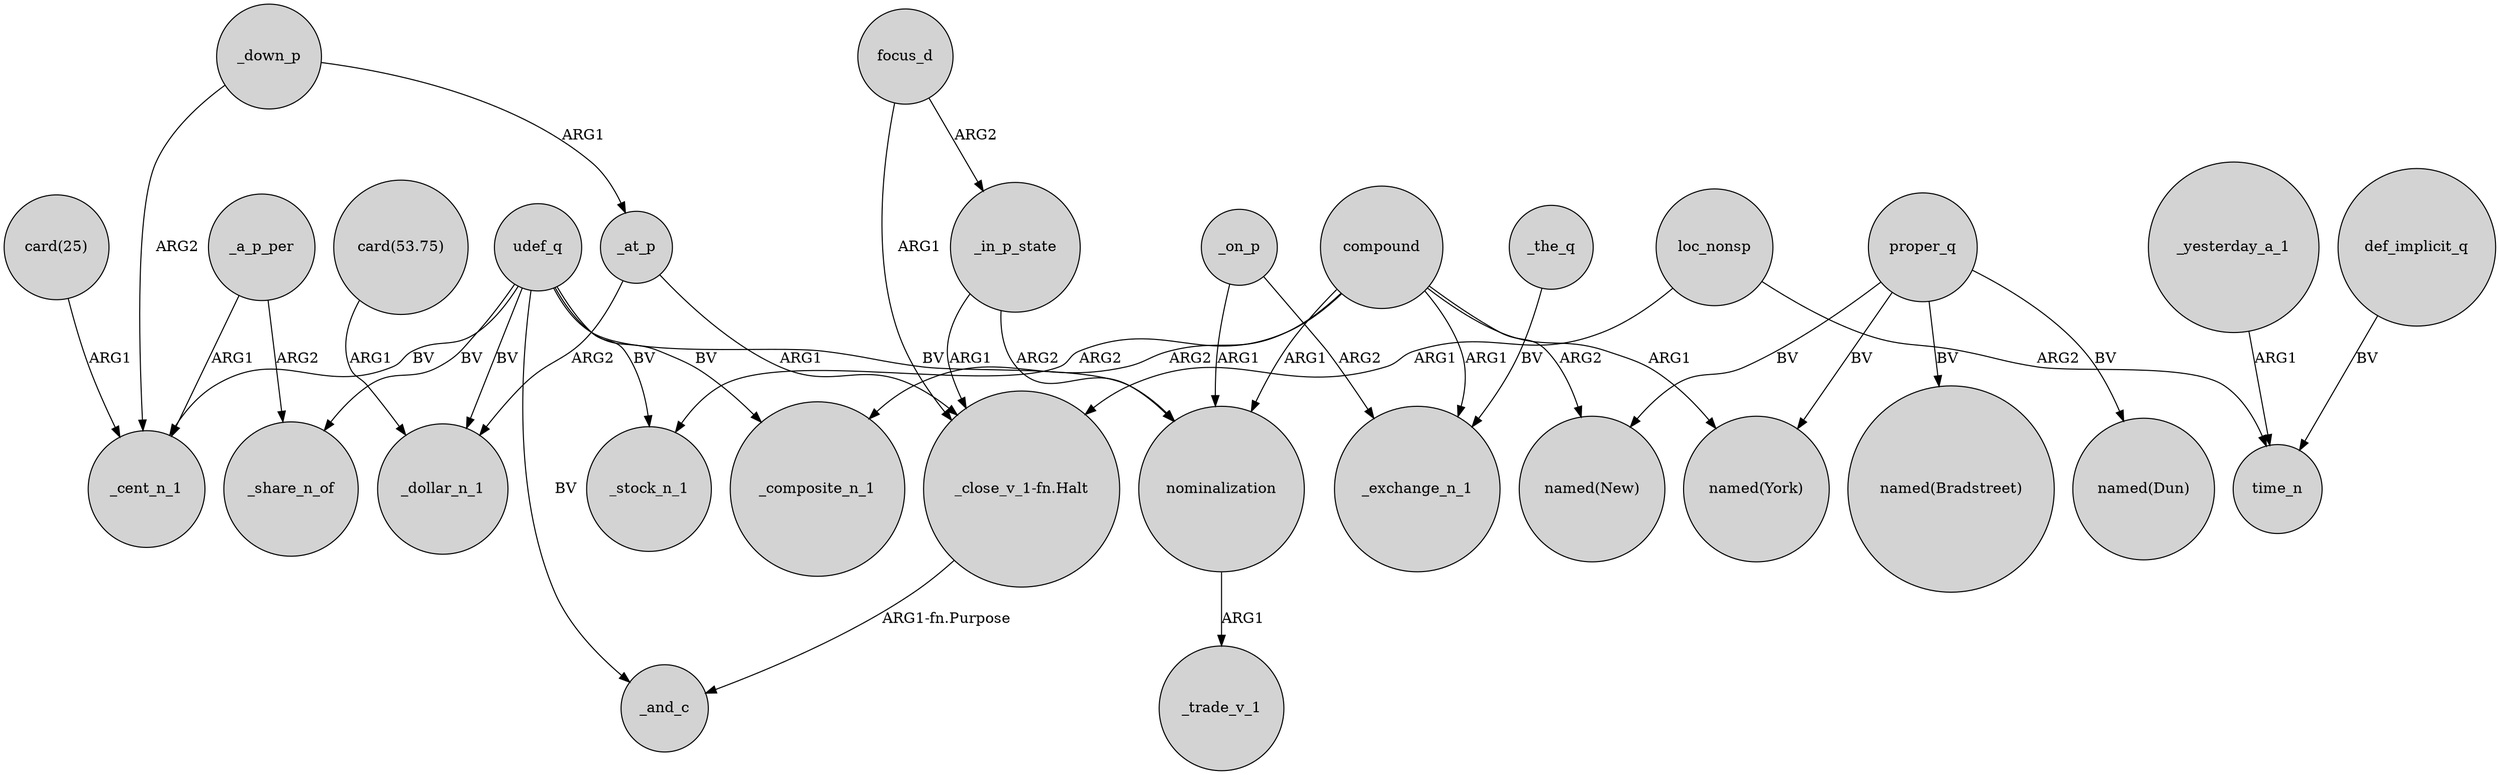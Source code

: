 digraph {
	node [shape=circle style=filled]
	_on_p -> nominalization [label=ARG1]
	_in_p_state -> nominalization [label=ARG2]
	focus_d -> "_close_v_1-fn.Halt" [label=ARG1]
	focus_d -> _in_p_state [label=ARG2]
	_in_p_state -> "_close_v_1-fn.Halt" [label=ARG1]
	_a_p_per -> _cent_n_1 [label=ARG1]
	compound -> "named(New)" [label=ARG2]
	_down_p -> _at_p [label=ARG1]
	_down_p -> _cent_n_1 [label=ARG2]
	proper_q -> "named(New)" [label=BV]
	udef_q -> nominalization [label=BV]
	proper_q -> "named(Bradstreet)" [label=BV]
	_yesterday_a_1 -> time_n [label=ARG1]
	loc_nonsp -> "_close_v_1-fn.Halt" [label=ARG1]
	udef_q -> _and_c [label=BV]
	_on_p -> _exchange_n_1 [label=ARG2]
	udef_q -> _cent_n_1 [label=BV]
	compound -> _exchange_n_1 [label=ARG1]
	proper_q -> "named(York)" [label=BV]
	compound -> nominalization [label=ARG1]
	udef_q -> _stock_n_1 [label=BV]
	_at_p -> _dollar_n_1 [label=ARG2]
	_a_p_per -> _share_n_of [label=ARG2]
	"card(53.75)" -> _dollar_n_1 [label=ARG1]
	udef_q -> _share_n_of [label=BV]
	_at_p -> "_close_v_1-fn.Halt" [label=ARG1]
	compound -> _stock_n_1 [label=ARG2]
	udef_q -> _dollar_n_1 [label=BV]
	udef_q -> _composite_n_1 [label=BV]
	"_close_v_1-fn.Halt" -> _and_c [label="ARG1-fn.Purpose"]
	"card(25)" -> _cent_n_1 [label=ARG1]
	loc_nonsp -> time_n [label=ARG2]
	compound -> "named(York)" [label=ARG1]
	_the_q -> _exchange_n_1 [label=BV]
	compound -> _composite_n_1 [label=ARG2]
	def_implicit_q -> time_n [label=BV]
	nominalization -> _trade_v_1 [label=ARG1]
	proper_q -> "named(Dun)" [label=BV]
}

